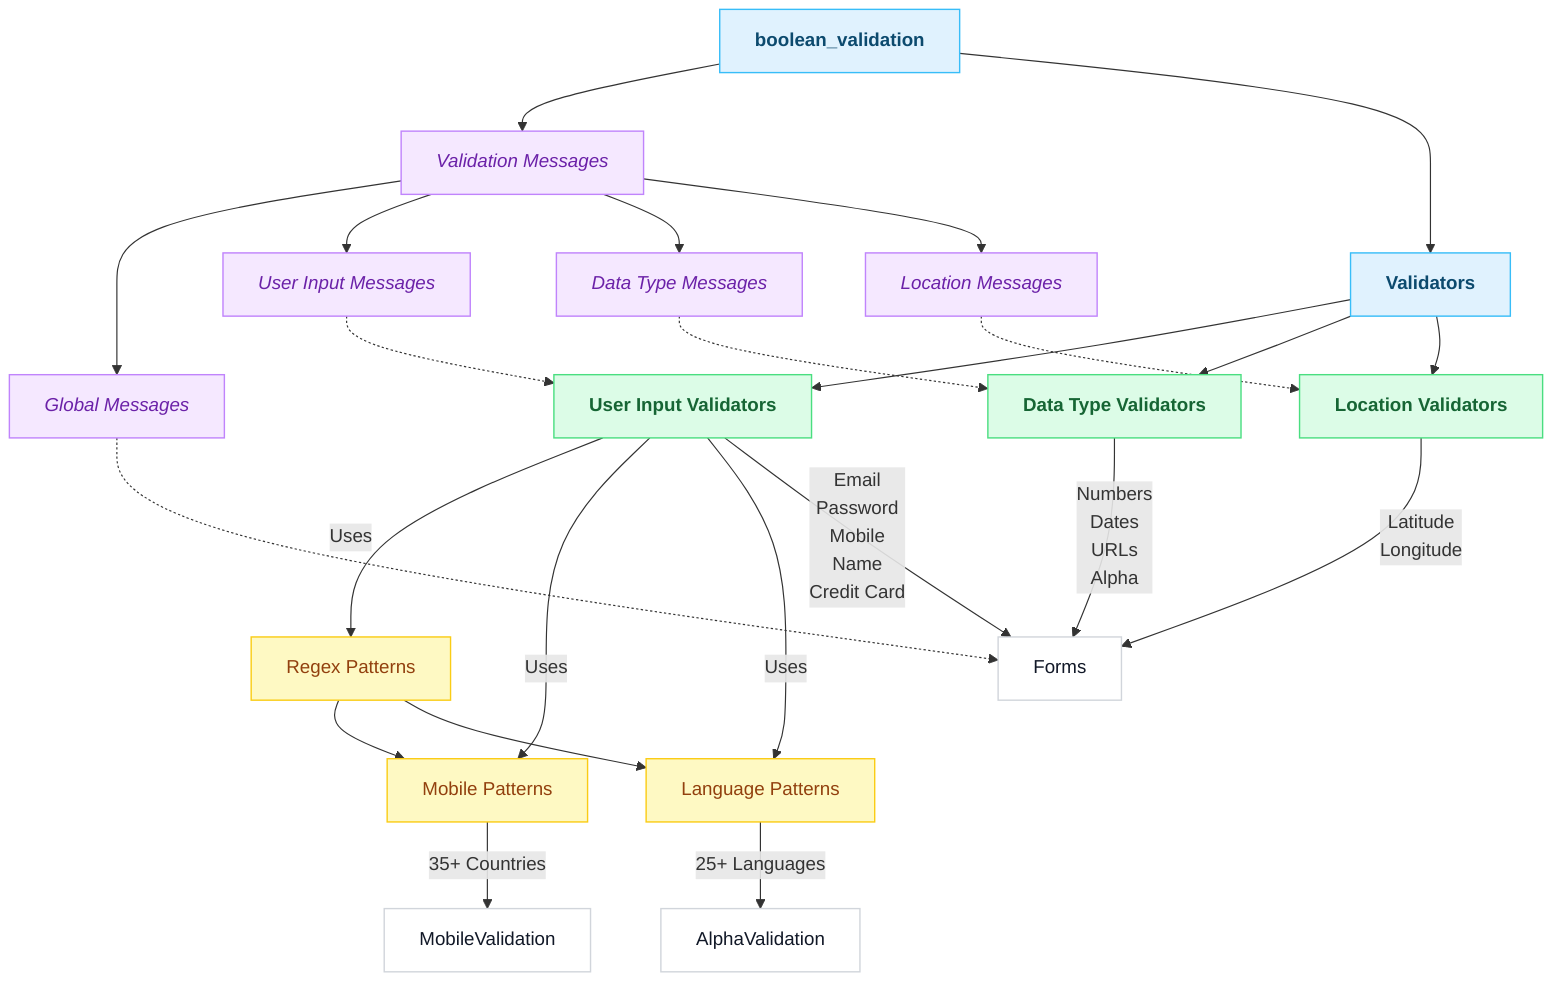 graph TD
%% Main Components
    BV[boolean_validation]
    VM[Validation Messages]
    UV[User Input Validators]
    DV[Data Type Validators]
    LV[Location Validators]

%% Regex and Pattern Groups
    RP[Regex Patterns]
    MP[Mobile Patterns]
    LP[Language Patterns]

%% Message Groups
    GM[Global Messages]
    UM[User Input Messages]
    DM[Data Type Messages]
    LM[Location Messages]

%% Main Structure
    BV --> VM
    BV --> Validators
    Validators --> UV
    Validators --> DV
    Validators --> LV

%% Regex Layer
    RP --> MP
    RP --> LP

%% Messages Layer
    VM --> GM
    VM --> UM
    VM --> DM
    VM --> LM

%% Validator Connections
    UV -->|"Uses"| RP
    UV -->|"Uses"| MP
    UV -->|"Uses"| LP

%% Validator Groups with Examples
    UV -->|"Email<br/>Password<br/>Mobile<br/>Name<br/>Credit Card"| Forms
    DV -->|"Numbers<br/>Dates<br/>URLs<br/>Alpha"| Forms
    LV -->|"Latitude<br/>Longitude"| Forms

%% Pattern Details
    MP -->|"35+ Countries"| MobileValidation
    LP -->|"25+ Languages"| AlphaValidation

%% Message Usage
    UM -.-> UV
    DM -.-> DV
    LM -.-> LV
    GM -.-> Forms

%% Material-style coloring
classDef default fill:#FFFFFF,stroke:#D1D5DB,stroke-width:1.2px,color:#111827,font-size:16px;
classDef main fill:#E0F2FE,stroke:#38BDF8,stroke-width:1.2px,color:#0C4A6E,font-weight:bold;
classDef validators fill:#DCFCE7,stroke:#4ADE80,stroke-width:1.2px,color:#166534,font-weight:bold;
classDef patterns fill:#FEF9C3,stroke:#FACC15,stroke-width:1.2px,color:#92400E,font-weight:normal;
classDef messages fill:#F5E8FF,stroke:#C084FC,stroke-width:1.2px,color:#6B21A8,font-style:italic;
classDef enums fill:#F1F5F9,stroke:#94A3B8,stroke-width:1.2px,color:#1E293B,font-weight:normal;

class BV,Validators main;
class UV,DV,LV validators;
class RP,MP,LP patterns;
class VM,GM,UM,DM,LM messages;
